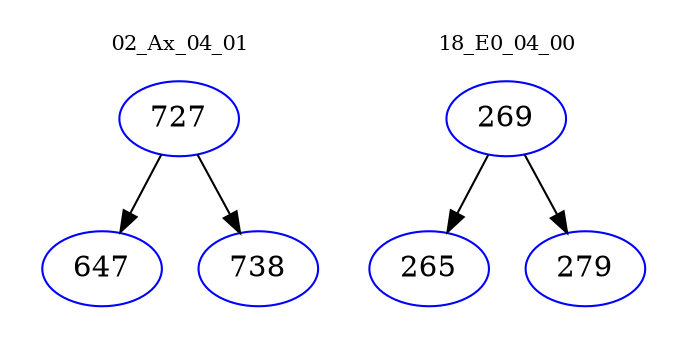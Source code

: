 digraph{
subgraph cluster_0 {
color = white
label = "02_Ax_04_01";
fontsize=10;
T0_727 [label="727", color="blue"]
T0_727 -> T0_647 [color="black"]
T0_647 [label="647", color="blue"]
T0_727 -> T0_738 [color="black"]
T0_738 [label="738", color="blue"]
}
subgraph cluster_1 {
color = white
label = "18_E0_04_00";
fontsize=10;
T1_269 [label="269", color="blue"]
T1_269 -> T1_265 [color="black"]
T1_265 [label="265", color="blue"]
T1_269 -> T1_279 [color="black"]
T1_279 [label="279", color="blue"]
}
}
